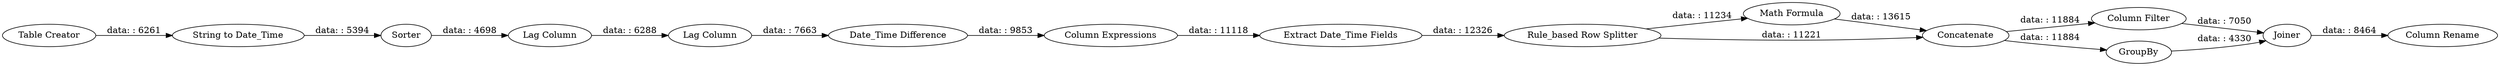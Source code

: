 digraph {
	"-8770402689203906632_447" [label="Lag Column"]
	"-8770402689203906632_451" [label="Column Filter"]
	"-8770402689203906632_455" [label="Date_Time Difference"]
	"-8770402689203906632_450" [label=Sorter]
	"-8770402689203906632_456" [label="Math Formula"]
	"-8770402689203906632_453" [label=Joiner]
	"-8770402689203906632_460" [label=Concatenate]
	"-8770402689203906632_457" [label="Extract Date_Time Fields"]
	"-8770402689203906632_459" [label="Rule_based Row Splitter"]
	"-8770402689203906632_448" [label="Column Expressions"]
	"-8770402689203906632_446" [label="Lag Column"]
	"-8770402689203906632_444" [label="Table Creator"]
	"-8770402689203906632_445" [label="String to Date_Time"]
	"-8770402689203906632_452" [label=GroupBy]
	"-8770402689203906632_454" [label="Column Rename"]
	"-8770402689203906632_459" -> "-8770402689203906632_460" [label="data: : 11221"]
	"-8770402689203906632_446" -> "-8770402689203906632_447" [label="data: : 6288"]
	"-8770402689203906632_448" -> "-8770402689203906632_457" [label="data: : 11118"]
	"-8770402689203906632_451" -> "-8770402689203906632_453" [label="data: : 7050"]
	"-8770402689203906632_444" -> "-8770402689203906632_445" [label="data: : 6261"]
	"-8770402689203906632_457" -> "-8770402689203906632_459" [label="data: : 12326"]
	"-8770402689203906632_447" -> "-8770402689203906632_455" [label="data: : 7663"]
	"-8770402689203906632_453" -> "-8770402689203906632_454" [label="data: : 8464"]
	"-8770402689203906632_450" -> "-8770402689203906632_446" [label="data: : 4698"]
	"-8770402689203906632_459" -> "-8770402689203906632_456" [label="data: : 11234"]
	"-8770402689203906632_445" -> "-8770402689203906632_450" [label="data: : 5394"]
	"-8770402689203906632_455" -> "-8770402689203906632_448" [label="data: : 9853"]
	"-8770402689203906632_460" -> "-8770402689203906632_451" [label="data: : 11884"]
	"-8770402689203906632_456" -> "-8770402689203906632_460" [label="data: : 13615"]
	"-8770402689203906632_460" -> "-8770402689203906632_452" [label="data: : 11884"]
	"-8770402689203906632_452" -> "-8770402689203906632_453" [label="data: : 4330"]
	rankdir=LR
}
